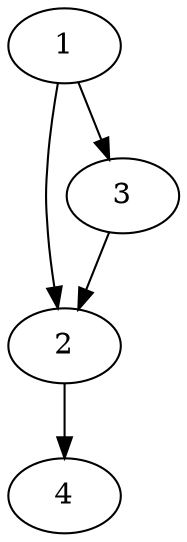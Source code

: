 // commment
digraph g {
 // connections
 1 -> 2;
 1 -> 3;
 3 -> 2;
 2 -> 4;

 // residence times and id numbers
 1 
 2 
 3 
 4 
}